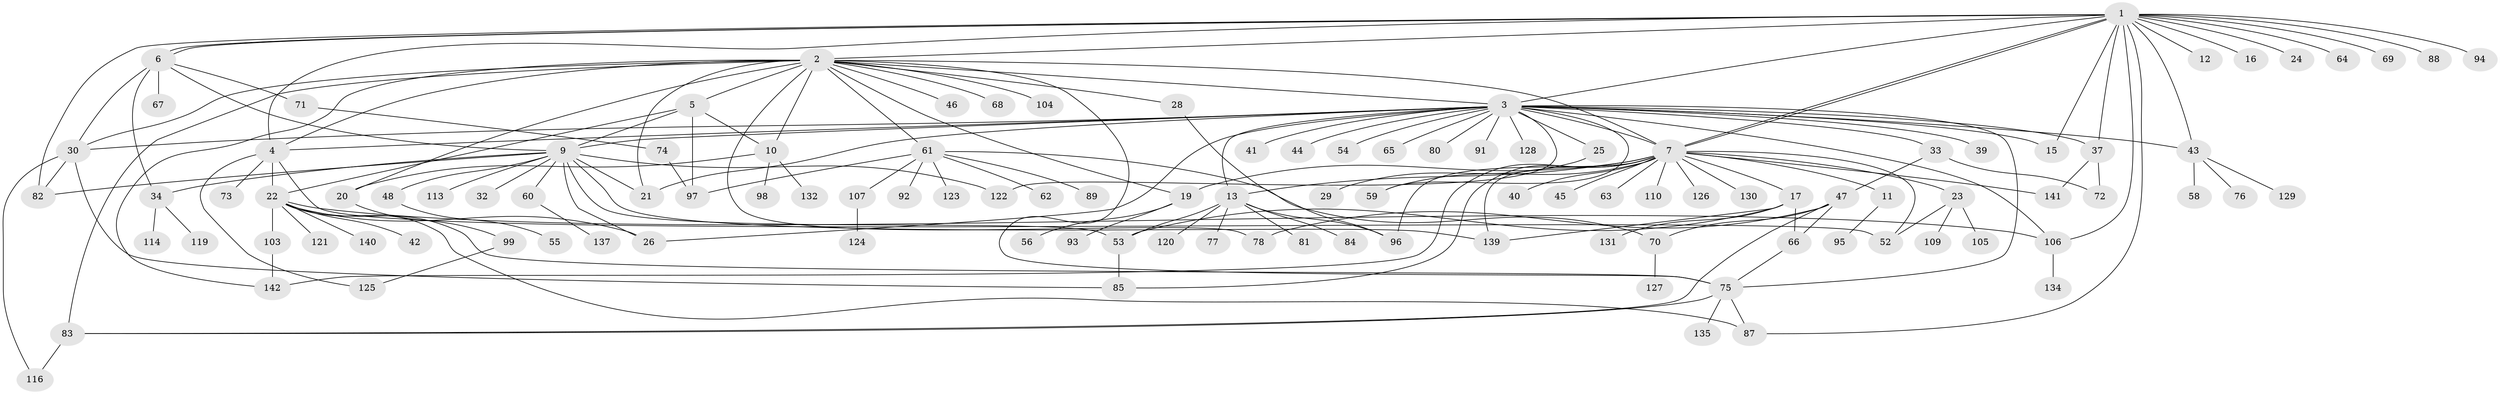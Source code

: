 // original degree distribution, {22: 0.014084507042253521, 15: 0.014084507042253521, 13: 0.007042253521126761, 7: 0.035211267605633804, 5: 0.04225352112676056, 9: 0.007042253521126761, 2: 0.16901408450704225, 1: 0.47183098591549294, 6: 0.02112676056338028, 12: 0.007042253521126761, 3: 0.11267605633802817, 4: 0.09154929577464789, 8: 0.007042253521126761}
// Generated by graph-tools (version 1.1) at 2025/41/03/06/25 10:41:48]
// undirected, 115 vertices, 172 edges
graph export_dot {
graph [start="1"]
  node [color=gray90,style=filled];
  1 [super="+27"];
  2 [super="+8"];
  3 [super="+14"];
  4;
  5;
  6;
  7 [super="+38"];
  9 [super="+18"];
  10 [super="+118"];
  11;
  12;
  13 [super="+31"];
  15;
  16;
  17 [super="+36"];
  19 [super="+133"];
  20;
  21;
  22 [super="+50"];
  23 [super="+138"];
  24;
  25;
  26 [super="+102"];
  28;
  29;
  30 [super="+112"];
  32 [super="+57"];
  33 [super="+35"];
  34 [super="+49"];
  37 [super="+90"];
  39;
  40;
  41;
  42;
  43 [super="+100"];
  44;
  45;
  46;
  47 [super="+51"];
  48;
  52;
  53;
  54;
  55;
  56;
  58;
  59;
  60;
  61 [super="+79"];
  62;
  63;
  64;
  65;
  66;
  67;
  68;
  69;
  70;
  71;
  72;
  73;
  74;
  75 [super="+117"];
  76;
  77;
  78;
  80;
  81;
  82;
  83 [super="+108"];
  84 [super="+111"];
  85 [super="+86"];
  87 [super="+101"];
  88;
  89;
  91;
  92;
  93;
  94;
  95;
  96 [super="+136"];
  97 [super="+115"];
  98;
  99;
  103;
  104;
  105;
  106;
  107;
  109;
  110;
  113;
  114;
  116;
  119;
  120;
  121;
  122;
  123;
  124;
  125;
  126;
  127;
  128;
  129;
  130;
  131;
  132;
  134;
  135;
  137;
  139;
  140;
  141;
  142;
  1 -- 2;
  1 -- 3;
  1 -- 4;
  1 -- 6;
  1 -- 6;
  1 -- 7 [weight=2];
  1 -- 7;
  1 -- 12;
  1 -- 15;
  1 -- 16;
  1 -- 24 [weight=2];
  1 -- 37;
  1 -- 43 [weight=2];
  1 -- 64;
  1 -- 69;
  1 -- 82;
  1 -- 94;
  1 -- 106;
  1 -- 88;
  1 -- 87;
  2 -- 3;
  2 -- 4;
  2 -- 5;
  2 -- 7 [weight=2];
  2 -- 10 [weight=2];
  2 -- 20;
  2 -- 28;
  2 -- 68;
  2 -- 75;
  2 -- 83 [weight=2];
  2 -- 142;
  2 -- 104;
  2 -- 46;
  2 -- 78;
  2 -- 19;
  2 -- 21;
  2 -- 61;
  2 -- 30;
  3 -- 7;
  3 -- 21;
  3 -- 30;
  3 -- 44;
  3 -- 54;
  3 -- 75;
  3 -- 91;
  3 -- 122;
  3 -- 128;
  3 -- 33;
  3 -- 65;
  3 -- 4;
  3 -- 26;
  3 -- 39;
  3 -- 41;
  3 -- 106;
  3 -- 43;
  3 -- 15;
  3 -- 80;
  3 -- 25;
  3 -- 59;
  3 -- 37;
  3 -- 13;
  3 -- 9;
  4 -- 22;
  4 -- 52;
  4 -- 73;
  4 -- 125;
  5 -- 9;
  5 -- 10;
  5 -- 97;
  5 -- 22;
  6 -- 9;
  6 -- 30;
  6 -- 34;
  6 -- 67;
  6 -- 71;
  7 -- 11;
  7 -- 13;
  7 -- 17;
  7 -- 19;
  7 -- 23;
  7 -- 40;
  7 -- 45;
  7 -- 52;
  7 -- 59;
  7 -- 63;
  7 -- 85;
  7 -- 96;
  7 -- 126;
  7 -- 130;
  7 -- 139;
  7 -- 141;
  7 -- 142;
  7 -- 110;
  9 -- 32;
  9 -- 122 [weight=2];
  9 -- 26;
  9 -- 139;
  9 -- 48;
  9 -- 82;
  9 -- 113;
  9 -- 53;
  9 -- 21;
  9 -- 60;
  9 -- 34;
  10 -- 20;
  10 -- 98;
  10 -- 132;
  11 -- 95;
  13 -- 53;
  13 -- 81;
  13 -- 84;
  13 -- 96;
  13 -- 120;
  13 -- 77;
  17 -- 53;
  17 -- 66;
  17 -- 131;
  17 -- 139;
  19 -- 56;
  19 -- 93;
  20 -- 99;
  22 -- 42;
  22 -- 75;
  22 -- 106;
  22 -- 103;
  22 -- 87;
  22 -- 121;
  22 -- 140;
  22 -- 26;
  23 -- 52;
  23 -- 105;
  23 -- 109;
  25 -- 29;
  28 -- 96;
  30 -- 116;
  30 -- 82;
  30 -- 85;
  33 -- 47;
  33 -- 72;
  34 -- 114;
  34 -- 119;
  37 -- 72;
  37 -- 141 [weight=2];
  43 -- 58;
  43 -- 76;
  43 -- 129;
  47 -- 66;
  47 -- 70;
  47 -- 78;
  47 -- 83;
  48 -- 55;
  53 -- 85;
  60 -- 137;
  61 -- 62;
  61 -- 92;
  61 -- 97;
  61 -- 70;
  61 -- 107;
  61 -- 89;
  61 -- 123;
  66 -- 75;
  70 -- 127;
  71 -- 74;
  74 -- 97;
  75 -- 83;
  75 -- 87;
  75 -- 135;
  83 -- 116;
  99 -- 125;
  103 -- 142;
  106 -- 134;
  107 -- 124;
}
